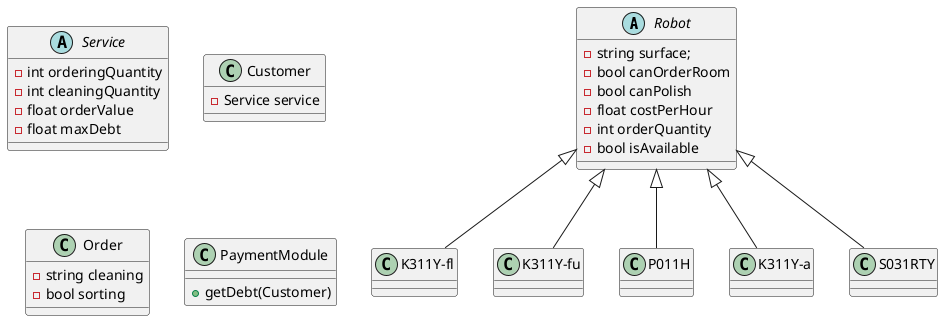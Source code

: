 @startuml
'https://plantuml.com/class-diagram

abstract class Robot{
    - string surface;
    - bool canOrderRoom
    - bool canPolish
    - float costPerHour
    - int orderQuantity
    - bool isAvailable
}

abstract class Service{
    - int orderingQuantity
    - int cleaningQuantity
    - float orderValue
    - float maxDebt
}

class Customer{
    - Service service
}

class Order{
    - string cleaning
    - bool sorting
}

class PaymentModule{
    + getDebt(Customer)
}

'Child classes'

class K311Y-fl extends Robot{}
class K311Y-fu extends Robot{}
class P011H extends Robot{}
class K311Y-a extends Robot{}
class S031RTY extends Robot{}




@enduml